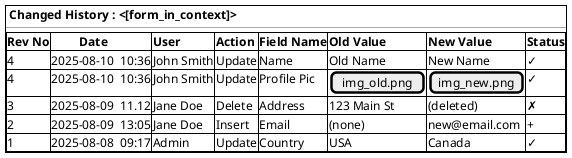@startuml
@startsalt
{+
  <b> Changed History : <[form_in_context]>
  --
  {#
    |<b>Rev No|  <b>         Date   | <b>User       | <b>Action   | <b>Field Name | <b>Old Value       | <b>New Value       | <b>Status
    |4        |  2025-08-10  10:36  | John Smith    | Update      | Name          | Old Name           |  New Name          | ✓
    |4        |  2025-08-10  10:36  | John Smith    | Update      | Profile Pic   | [img_old.png]      | [img_new.png]      | ✓
    |3        |  2025-08-09  11.12  | Jane Doe      | Delete      | Address       | 123 Main St        | (deleted)          | ✗
    |2        |  2025-08-09  13:05  | Jane Doe      | Insert      | Email         | (none)             | new@email.com      | +
    |1        |  2025-08-08  09:17  | Admin         | Update      | Country       | USA                | Canada             | ✓
  }
}
@endsalt
@enduml
